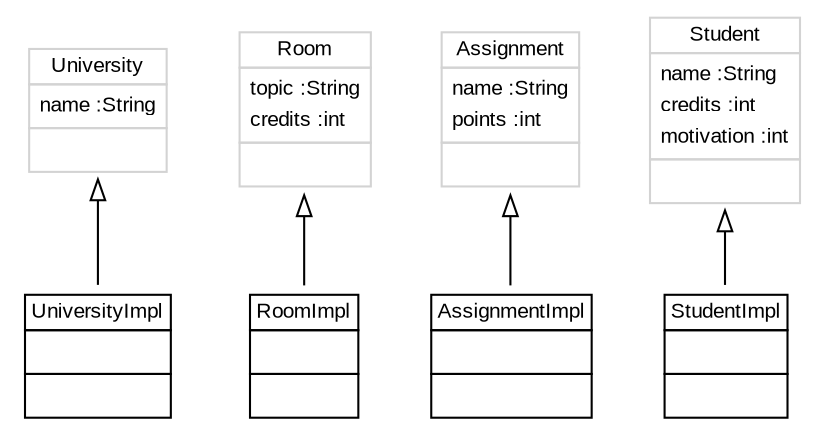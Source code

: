 
 digraph ClassDiagram {
    node [shape = none, fontsize = 10, fontname = "Arial"]; 
    edge [fontsize = 10, fontname = "Arial"];
    
    
    _University [label=<<table color='lightgrey' border='0' cellborder='1' cellspacing='0'> <tr> <td HREF="../emfsrc/org/sdmlib/examples/emfstudyright/EMFStudyRightModel/University.java">University</td> </tr> <tr><td><table border='0' cellborder='0' cellspacing='0'> <tr><td align='left'>name :String</td></tr>  </table></td></tr> <tr><td><table border='0' cellborder='0' cellspacing='0'> <tr><td> </td></tr> </table></td></tr> </table>>];
    _UniversityImpl [label=<<table border='0' cellborder='1' cellspacing='0'> <tr> <td HREF="../emfsrc/org/sdmlib/examples/emfstudyright/EMFStudyRightModel/impl/UniversityImpl.java">UniversityImpl</td> </tr> <tr><td><table border='0' cellborder='0' cellspacing='0'> <tr><td> </td></tr> </table></td></tr> <tr><td><table border='0' cellborder='0' cellspacing='0'> <tr><td> </td></tr> </table></td></tr> </table>>];
    _Room [label=<<table color='lightgrey' border='0' cellborder='1' cellspacing='0'> <tr> <td HREF="../emfsrc/org/sdmlib/examples/emfstudyright/EMFStudyRightModel/Room.java">Room</td> </tr> <tr><td><table border='0' cellborder='0' cellspacing='0'> <tr><td align='left'>topic :String</td></tr> <tr><td align='left'>credits :int</td></tr>  </table></td></tr> <tr><td><table border='0' cellborder='0' cellspacing='0'> <tr><td> </td></tr> </table></td></tr> </table>>];
    _RoomImpl [label=<<table border='0' cellborder='1' cellspacing='0'> <tr> <td HREF="../emfsrc/org/sdmlib/examples/emfstudyright/EMFStudyRightModel/impl/RoomImpl.java">RoomImpl</td> </tr> <tr><td><table border='0' cellborder='0' cellspacing='0'> <tr><td> </td></tr> </table></td></tr> <tr><td><table border='0' cellborder='0' cellspacing='0'> <tr><td> </td></tr> </table></td></tr> </table>>];
    _Assignment [label=<<table color='lightgrey' border='0' cellborder='1' cellspacing='0'> <tr> <td HREF="../emfsrc/org/sdmlib/examples/emfstudyright/EMFStudyRightModel/Assignment.java">Assignment</td> </tr> <tr><td><table border='0' cellborder='0' cellspacing='0'> <tr><td align='left'>name :String</td></tr> <tr><td align='left'>points :int</td></tr>  </table></td></tr> <tr><td><table border='0' cellborder='0' cellspacing='0'> <tr><td> </td></tr> </table></td></tr> </table>>];
    _AssignmentImpl [label=<<table border='0' cellborder='1' cellspacing='0'> <tr> <td HREF="../emfsrc/org/sdmlib/examples/emfstudyright/EMFStudyRightModel/impl/AssignmentImpl.java">AssignmentImpl</td> </tr> <tr><td><table border='0' cellborder='0' cellspacing='0'> <tr><td> </td></tr> </table></td></tr> <tr><td><table border='0' cellborder='0' cellspacing='0'> <tr><td> </td></tr> </table></td></tr> </table>>];
    _Student [label=<<table color='lightgrey' border='0' cellborder='1' cellspacing='0'> <tr> <td HREF="../emfsrc/org/sdmlib/examples/emfstudyright/EMFStudyRightModel/Student.java">Student</td> </tr> <tr><td><table border='0' cellborder='0' cellspacing='0'> <tr><td align='left'>name :String</td></tr> <tr><td align='left'>credits :int</td></tr> <tr><td align='left'>motivation :int</td></tr>  </table></td></tr> <tr><td><table border='0' cellborder='0' cellspacing='0'> <tr><td> </td></tr> </table></td></tr> </table>>];
    _StudentImpl [label=<<table border='0' cellborder='1' cellspacing='0'> <tr> <td HREF="../emfsrc/org/sdmlib/examples/emfstudyright/EMFStudyRightModel/impl/StudentImpl.java">StudentImpl</td> </tr> <tr><td><table border='0' cellborder='0' cellspacing='0'> <tr><td> </td></tr> </table></td></tr> <tr><td><table border='0' cellborder='0' cellspacing='0'> <tr><td> </td></tr> </table></td></tr> </table>>];
    
    
    
    _University ->  _UniversityImpl [dir = "back" arrowtail = "empty"];
    _Room ->  _RoomImpl [dir = "back" arrowtail = "empty"];
    _Assignment ->  _AssignmentImpl [dir = "back" arrowtail = "empty"];
    _Student ->  _StudentImpl [dir = "back" arrowtail = "empty"];
}
